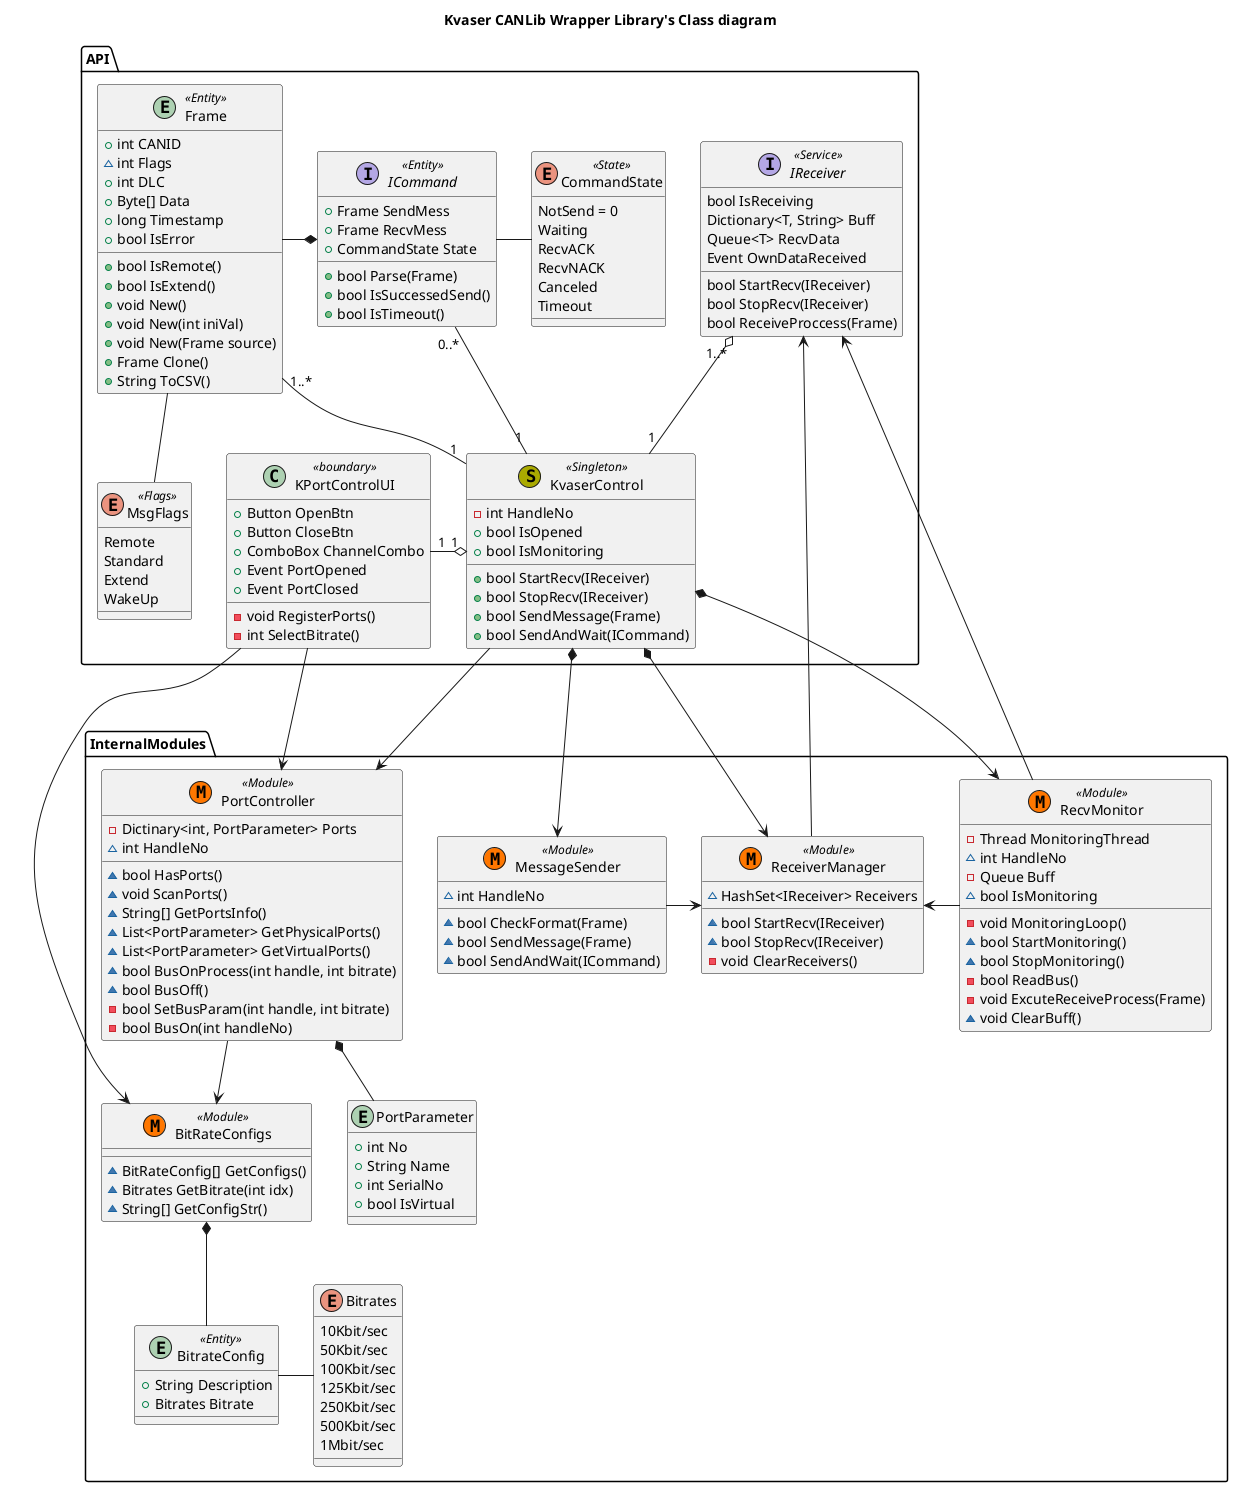 @startuml

title "Kvaser CANLib Wrapper Library's Class diagram"

package API{

    class KPortControlUI<<boundary>>{
        +Button OpenBtn
        +Button CloseBtn
        +ComboBox ChannelCombo
        -void RegisterPorts()
        -int SelectBitrate()
        +Event PortOpened
        +Event PortClosed
    }

    class KvaserControl<< (S, #AAAA00) Singleton>>{
        -int HandleNo
        +bool IsOpened
        +bool IsMonitoring
        
        +bool StartRecv(IReceiver)
        +bool StopRecv(IReceiver)
        +bool SendMessage(Frame)
        +bool SendAndWait(ICommand)
    }

    entity Frame<<Entity>>{
        +int CANID
        ~int Flags
        +int DLC
        +Byte[] Data
        +long Timestamp
        +bool IsError
        +bool IsRemote()
        +bool IsExtend()
        +void New()
        +void New(int iniVal)
        +void New(Frame source)
        +Frame Clone()
        +String ToCSV()
    }

    enum MsgFlags<<Flags>>{
        Remote
        Standard
        Extend
        WakeUp
    }

    Interface IReceiver<<Service>>{
        bool IsReceiving
        Dictionary<T, String> Buff
        Queue<T> RecvData
        Event OwnDataReceived
        bool StartRecv(IReceiver)
        bool StopRecv(IReceiver)
        bool ReceiveProccess(Frame)
    }

    Interface ICommand<<Entity>>{
        +Frame SendMess
        +Frame RecvMess
        +CommandState State
        +bool Parse(Frame)
        +bool IsSuccessedSend()
        +bool IsTimeout()
    }

    Enum CommandState<<State>>{
        NotSend = 0
        Waiting
        RecvACK
        RecvNACK
        Canceled
        Timeout
    }

    KPortControlUI "1" -l-o "1" KvaserControl

    KvaserControl "1" -u- "0..*" ICommand
    KvaserControl "1" -l "1..*" Frame
    KvaserControl "1" -u-o "1..*" IReceiver

    ICommand - CommandState
    Frame -* ICommand 
    MsgFlags -u- Frame
    MsgFlags -[hidden] KPortControlUI
}

package InternalModules{
    class BitRateConfigs<< (M, #FF7700) Module>>{
        ~BitRateConfig[] GetConfigs()
        ~Bitrates GetBitrate(int idx)
        ~String[] GetConfigStr()
    }

    entity BitrateConfig<<Entity>>{
        +String Description
        +Bitrates Bitrate
    }

    enum Bitrates{
        10Kbit/sec
        50Kbit/sec
        100Kbit/sec
        125Kbit/sec
        250Kbit/sec
        500Kbit/sec
        1Mbit/sec
    }

    class PortController<< (M, #FF7700) Module>>{
        -{field} Dictinary<int, PortParameter> Ports
        ~int HandleNo
        ~bool HasPorts()
        ~void ScanPorts()
        ~String[] GetPortsInfo()
        ~List<PortParameter> GetPhysicalPorts()
        ~List<PortParameter> GetVirtualPorts()
        ~bool BusOnProcess(int handle, int bitrate)
        ~bool BusOff()
        -bool SetBusParam(int handle, int bitrate)
        -bool BusOn(int handleNo)
    }

    entity PortParameter{
        +int No
        +String Name
        +int SerialNo
        +bool IsVirtual
    }

    class RecvMonitor<< (M, #FF7700) Module>>{
        -Thread MonitoringThread
        ~int HandleNo
        -Queue Buff
        ~bool IsMonitoring
        -void MonitoringLoop()
        ~bool StartMonitoring()
        ~bool StopMonitoring()
        -bool ReadBus()
        -void ExcuteReceiveProcess(Frame)
        ~void ClearBuff()
    }

    class ReceiverManager<< (M, #FF7700) Module>>{
        ~HashSet<IReceiver> Receivers
        ~bool StartRecv(IReceiver)
        ~bool StopRecv(IReceiver)
        -void ClearReceivers()
    }

    class MessageSender<< (M, #FF7700) Module>>{
        ~int HandleNo
        ~bool CheckFormat(Frame)
        ~bool SendMessage(Frame)
        ~bool SendAndWait(ICommand)
    }

    RecvMonitor -l> ReceiverManager
    MessageSender -> ReceiverManager
    
    PortController *-- PortParameter
    PortController --> BitRateConfigs

    BitRateConfigs *-- BitrateConfig
    BitrateConfig - Bitrates
}


KPortControlUI ---> PortController
KPortControlUI ----> BitRateConfigs

KvaserControl ---> PortController
KvaserControl *---> RecvMonitor
KvaserControl *---> ReceiverManager
KvaserControl *---> MessageSender

IReceiver <-- ReceiverManager
IReceiver <-- RecvMonitor



@enduml